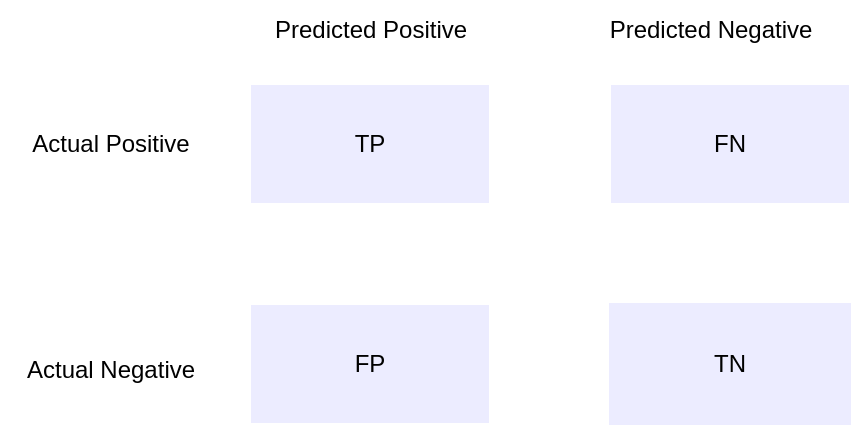 <mxfile>
    <diagram id="n_QjgTPouVcJsAAmtt_L" name="Page-1">
        <mxGraphModel dx="696" dy="563" grid="0" gridSize="20" guides="1" tooltips="1" connect="1" arrows="1" fold="1" page="0" pageScale="1" pageWidth="850" pageHeight="1100" background="none" math="0" shadow="0">
            <root>
                <mxCell id="0"/>
                <mxCell id="1" parent="0"/>
                <mxCell id="2" value="TP" style="rounded=0;whiteSpace=wrap;html=1;fillColor=#ECECFF;strokeColor=#FFFFFF;" vertex="1" parent="1">
                    <mxGeometry x="200" y="230" width="120" height="60" as="geometry"/>
                </mxCell>
                <mxCell id="3" value="FN" style="rounded=0;whiteSpace=wrap;html=1;fillColor=#ECECFF;strokeColor=#FFFFFF;" vertex="1" parent="1">
                    <mxGeometry x="380" y="230" width="120" height="60" as="geometry"/>
                </mxCell>
                <mxCell id="4" value="FP" style="rounded=0;whiteSpace=wrap;html=1;fillColor=#ECECFF;strokeColor=#FFFFFF;" vertex="1" parent="1">
                    <mxGeometry x="200" y="340" width="120" height="60" as="geometry"/>
                </mxCell>
                <mxCell id="5" value="TN" style="rounded=0;whiteSpace=wrap;html=1;strokeColor=#ECECFF;fillColor=#ECECFF;" vertex="1" parent="1">
                    <mxGeometry x="380" y="340" width="120" height="60" as="geometry"/>
                </mxCell>
                <mxCell id="6" value="Actual&amp;nbsp;Positive" style="text;html=1;align=center;verticalAlign=middle;resizable=0;points=[];autosize=1;strokeColor=none;fillColor=none;" vertex="1" parent="1">
                    <mxGeometry x="80" y="245" width="100" height="30" as="geometry"/>
                </mxCell>
                <mxCell id="7" value="Predicted&amp;nbsp;Positive" style="text;html=1;align=center;verticalAlign=middle;resizable=0;points=[];autosize=1;strokeColor=none;fillColor=none;" vertex="1" parent="1">
                    <mxGeometry x="200" y="188" width="120" height="30" as="geometry"/>
                </mxCell>
                <mxCell id="8" value="Predicted&amp;nbsp;Negative" style="text;html=1;align=center;verticalAlign=middle;resizable=0;points=[];autosize=1;strokeColor=none;fillColor=none;" vertex="1" parent="1">
                    <mxGeometry x="370" y="188" width="120" height="30" as="geometry"/>
                </mxCell>
                <mxCell id="9" value="Actual Negative" style="text;html=1;align=center;verticalAlign=middle;resizable=0;points=[];autosize=1;strokeColor=none;fillColor=none;" vertex="1" parent="1">
                    <mxGeometry x="75" y="358" width="110" height="30" as="geometry"/>
                </mxCell>
            </root>
        </mxGraphModel>
    </diagram>
</mxfile>